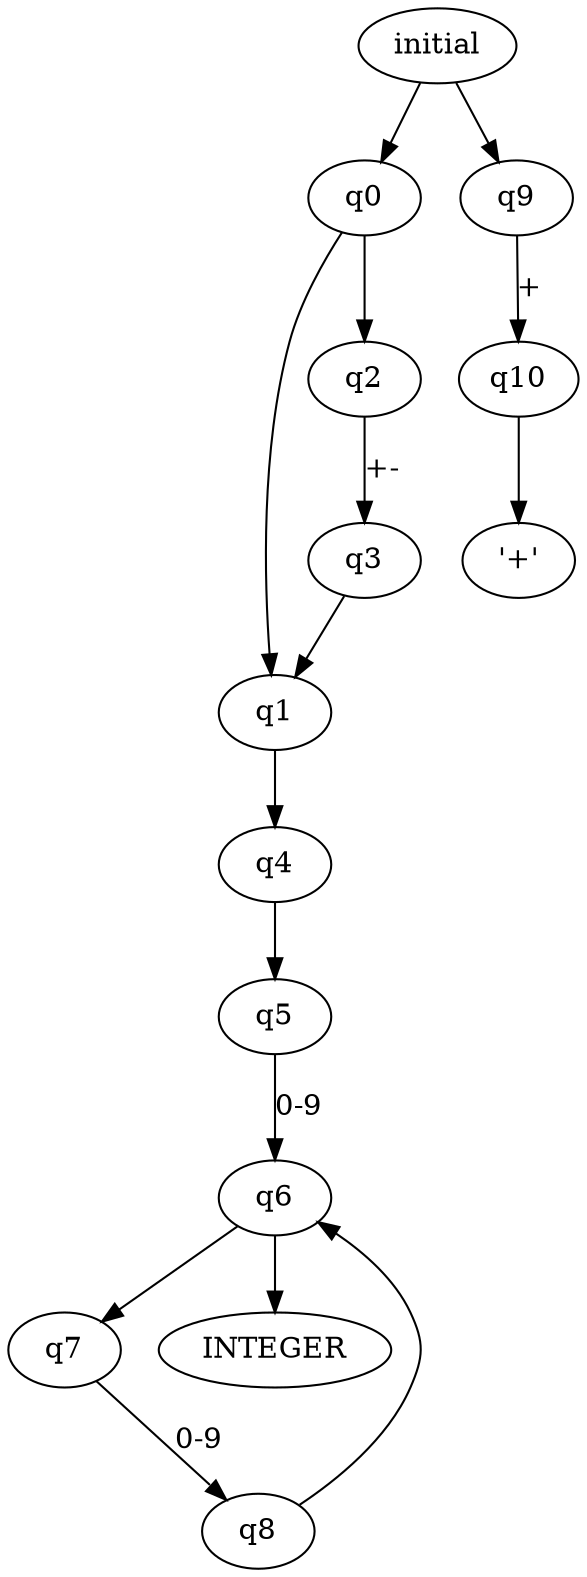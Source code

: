 digraph {
	q10 -> "'+'"
	q3 -> q1
	q5 -> q6 [ label="0-9" ]
	q8 -> q6
	q0 -> q1
	q0 -> q2
	q2 -> q3 [ label="+-" ]
	q6 -> q7
	q6 -> "INTEGER"
	q1 -> q4
	initial -> q9
	initial -> q0
	q9 -> q10 [ label="+" ]
	q7 -> q8 [ label="0-9" ]
	q4 -> q5
}